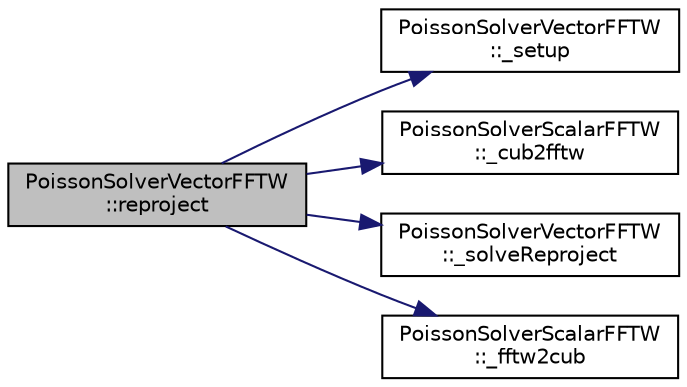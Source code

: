 digraph "PoissonSolverVectorFFTW::reproject"
{
  edge [fontname="Helvetica",fontsize="10",labelfontname="Helvetica",labelfontsize="10"];
  node [fontname="Helvetica",fontsize="10",shape=record];
  rankdir="LR";
  Node1 [label="PoissonSolverVectorFFTW\l::reproject",height=0.2,width=0.4,color="black", fillcolor="grey75", style="filled", fontcolor="black"];
  Node1 -> Node2 [color="midnightblue",fontsize="10",style="solid",fontname="Helvetica"];
  Node2 [label="PoissonSolverVectorFFTW\l::_setup",height=0.2,width=0.4,color="black", fillcolor="white", style="filled",URL="$class_poisson_solver_vector_f_f_t_w.html#adcd7c736fd7735c09a2f36732f1afed4"];
  Node1 -> Node3 [color="midnightblue",fontsize="10",style="solid",fontname="Helvetica"];
  Node3 [label="PoissonSolverScalarFFTW\l::_cub2fftw",height=0.2,width=0.4,color="black", fillcolor="white", style="filled",URL="$class_poisson_solver_scalar_f_f_t_w.html#af5a5560916d9fbc9a015709b54dbe3cd"];
  Node1 -> Node4 [color="midnightblue",fontsize="10",style="solid",fontname="Helvetica"];
  Node4 [label="PoissonSolverVectorFFTW\l::_solveReproject",height=0.2,width=0.4,color="black", fillcolor="white", style="filled",URL="$class_poisson_solver_vector_f_f_t_w.html#a0b8eb758fcecaaa5f4d8332cdb1dc735"];
  Node1 -> Node5 [color="midnightblue",fontsize="10",style="solid",fontname="Helvetica"];
  Node5 [label="PoissonSolverScalarFFTW\l::_fftw2cub",height=0.2,width=0.4,color="black", fillcolor="white", style="filled",URL="$class_poisson_solver_scalar_f_f_t_w.html#a07bdeb54b169896f3eb02ada52a2213c"];
}
